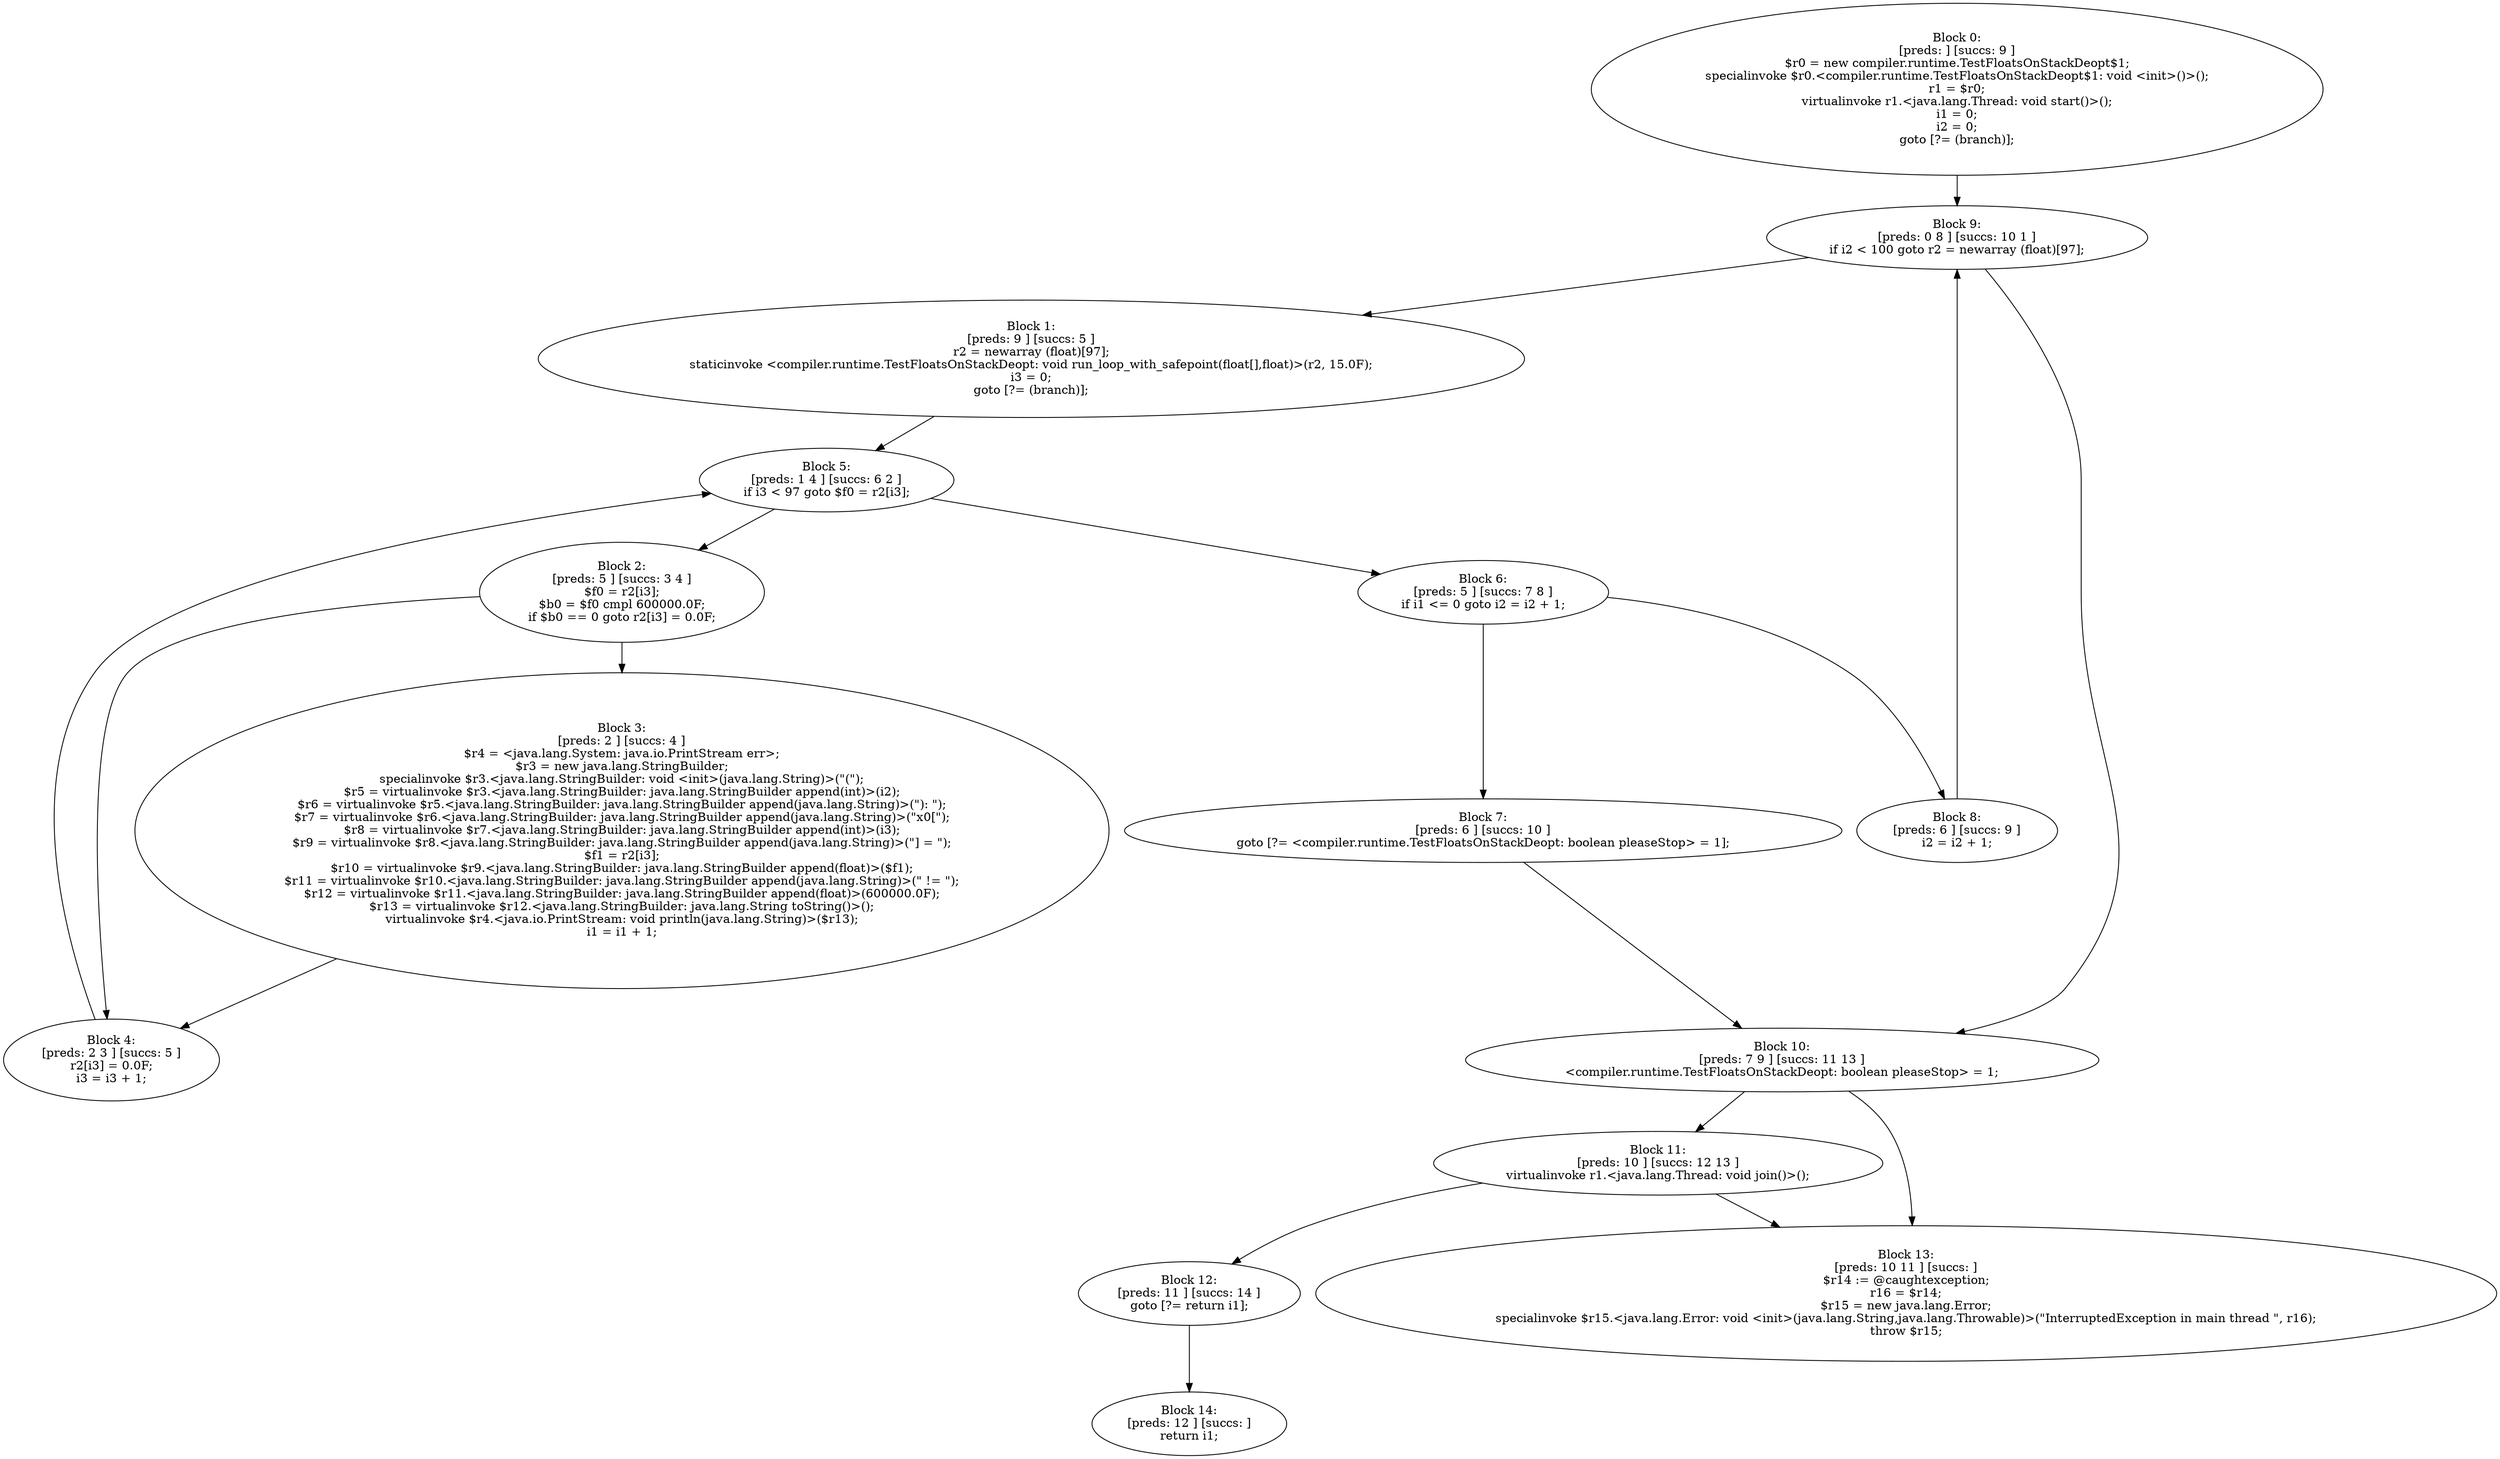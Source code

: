 digraph "unitGraph" {
    "Block 0:
[preds: ] [succs: 9 ]
$r0 = new compiler.runtime.TestFloatsOnStackDeopt$1;
specialinvoke $r0.<compiler.runtime.TestFloatsOnStackDeopt$1: void <init>()>();
r1 = $r0;
virtualinvoke r1.<java.lang.Thread: void start()>();
i1 = 0;
i2 = 0;
goto [?= (branch)];
"
    "Block 1:
[preds: 9 ] [succs: 5 ]
r2 = newarray (float)[97];
staticinvoke <compiler.runtime.TestFloatsOnStackDeopt: void run_loop_with_safepoint(float[],float)>(r2, 15.0F);
i3 = 0;
goto [?= (branch)];
"
    "Block 2:
[preds: 5 ] [succs: 3 4 ]
$f0 = r2[i3];
$b0 = $f0 cmpl 600000.0F;
if $b0 == 0 goto r2[i3] = 0.0F;
"
    "Block 3:
[preds: 2 ] [succs: 4 ]
$r4 = <java.lang.System: java.io.PrintStream err>;
$r3 = new java.lang.StringBuilder;
specialinvoke $r3.<java.lang.StringBuilder: void <init>(java.lang.String)>(\"(\");
$r5 = virtualinvoke $r3.<java.lang.StringBuilder: java.lang.StringBuilder append(int)>(i2);
$r6 = virtualinvoke $r5.<java.lang.StringBuilder: java.lang.StringBuilder append(java.lang.String)>(\"): \");
$r7 = virtualinvoke $r6.<java.lang.StringBuilder: java.lang.StringBuilder append(java.lang.String)>(\"x0[\");
$r8 = virtualinvoke $r7.<java.lang.StringBuilder: java.lang.StringBuilder append(int)>(i3);
$r9 = virtualinvoke $r8.<java.lang.StringBuilder: java.lang.StringBuilder append(java.lang.String)>(\"] = \");
$f1 = r2[i3];
$r10 = virtualinvoke $r9.<java.lang.StringBuilder: java.lang.StringBuilder append(float)>($f1);
$r11 = virtualinvoke $r10.<java.lang.StringBuilder: java.lang.StringBuilder append(java.lang.String)>(\" != \");
$r12 = virtualinvoke $r11.<java.lang.StringBuilder: java.lang.StringBuilder append(float)>(600000.0F);
$r13 = virtualinvoke $r12.<java.lang.StringBuilder: java.lang.String toString()>();
virtualinvoke $r4.<java.io.PrintStream: void println(java.lang.String)>($r13);
i1 = i1 + 1;
"
    "Block 4:
[preds: 2 3 ] [succs: 5 ]
r2[i3] = 0.0F;
i3 = i3 + 1;
"
    "Block 5:
[preds: 1 4 ] [succs: 6 2 ]
if i3 < 97 goto $f0 = r2[i3];
"
    "Block 6:
[preds: 5 ] [succs: 7 8 ]
if i1 <= 0 goto i2 = i2 + 1;
"
    "Block 7:
[preds: 6 ] [succs: 10 ]
goto [?= <compiler.runtime.TestFloatsOnStackDeopt: boolean pleaseStop> = 1];
"
    "Block 8:
[preds: 6 ] [succs: 9 ]
i2 = i2 + 1;
"
    "Block 9:
[preds: 0 8 ] [succs: 10 1 ]
if i2 < 100 goto r2 = newarray (float)[97];
"
    "Block 10:
[preds: 7 9 ] [succs: 11 13 ]
<compiler.runtime.TestFloatsOnStackDeopt: boolean pleaseStop> = 1;
"
    "Block 11:
[preds: 10 ] [succs: 12 13 ]
virtualinvoke r1.<java.lang.Thread: void join()>();
"
    "Block 12:
[preds: 11 ] [succs: 14 ]
goto [?= return i1];
"
    "Block 13:
[preds: 10 11 ] [succs: ]
$r14 := @caughtexception;
r16 = $r14;
$r15 = new java.lang.Error;
specialinvoke $r15.<java.lang.Error: void <init>(java.lang.String,java.lang.Throwable)>(\"InterruptedException in main thread \", r16);
throw $r15;
"
    "Block 14:
[preds: 12 ] [succs: ]
return i1;
"
    "Block 0:
[preds: ] [succs: 9 ]
$r0 = new compiler.runtime.TestFloatsOnStackDeopt$1;
specialinvoke $r0.<compiler.runtime.TestFloatsOnStackDeopt$1: void <init>()>();
r1 = $r0;
virtualinvoke r1.<java.lang.Thread: void start()>();
i1 = 0;
i2 = 0;
goto [?= (branch)];
"->"Block 9:
[preds: 0 8 ] [succs: 10 1 ]
if i2 < 100 goto r2 = newarray (float)[97];
";
    "Block 1:
[preds: 9 ] [succs: 5 ]
r2 = newarray (float)[97];
staticinvoke <compiler.runtime.TestFloatsOnStackDeopt: void run_loop_with_safepoint(float[],float)>(r2, 15.0F);
i3 = 0;
goto [?= (branch)];
"->"Block 5:
[preds: 1 4 ] [succs: 6 2 ]
if i3 < 97 goto $f0 = r2[i3];
";
    "Block 2:
[preds: 5 ] [succs: 3 4 ]
$f0 = r2[i3];
$b0 = $f0 cmpl 600000.0F;
if $b0 == 0 goto r2[i3] = 0.0F;
"->"Block 3:
[preds: 2 ] [succs: 4 ]
$r4 = <java.lang.System: java.io.PrintStream err>;
$r3 = new java.lang.StringBuilder;
specialinvoke $r3.<java.lang.StringBuilder: void <init>(java.lang.String)>(\"(\");
$r5 = virtualinvoke $r3.<java.lang.StringBuilder: java.lang.StringBuilder append(int)>(i2);
$r6 = virtualinvoke $r5.<java.lang.StringBuilder: java.lang.StringBuilder append(java.lang.String)>(\"): \");
$r7 = virtualinvoke $r6.<java.lang.StringBuilder: java.lang.StringBuilder append(java.lang.String)>(\"x0[\");
$r8 = virtualinvoke $r7.<java.lang.StringBuilder: java.lang.StringBuilder append(int)>(i3);
$r9 = virtualinvoke $r8.<java.lang.StringBuilder: java.lang.StringBuilder append(java.lang.String)>(\"] = \");
$f1 = r2[i3];
$r10 = virtualinvoke $r9.<java.lang.StringBuilder: java.lang.StringBuilder append(float)>($f1);
$r11 = virtualinvoke $r10.<java.lang.StringBuilder: java.lang.StringBuilder append(java.lang.String)>(\" != \");
$r12 = virtualinvoke $r11.<java.lang.StringBuilder: java.lang.StringBuilder append(float)>(600000.0F);
$r13 = virtualinvoke $r12.<java.lang.StringBuilder: java.lang.String toString()>();
virtualinvoke $r4.<java.io.PrintStream: void println(java.lang.String)>($r13);
i1 = i1 + 1;
";
    "Block 2:
[preds: 5 ] [succs: 3 4 ]
$f0 = r2[i3];
$b0 = $f0 cmpl 600000.0F;
if $b0 == 0 goto r2[i3] = 0.0F;
"->"Block 4:
[preds: 2 3 ] [succs: 5 ]
r2[i3] = 0.0F;
i3 = i3 + 1;
";
    "Block 3:
[preds: 2 ] [succs: 4 ]
$r4 = <java.lang.System: java.io.PrintStream err>;
$r3 = new java.lang.StringBuilder;
specialinvoke $r3.<java.lang.StringBuilder: void <init>(java.lang.String)>(\"(\");
$r5 = virtualinvoke $r3.<java.lang.StringBuilder: java.lang.StringBuilder append(int)>(i2);
$r6 = virtualinvoke $r5.<java.lang.StringBuilder: java.lang.StringBuilder append(java.lang.String)>(\"): \");
$r7 = virtualinvoke $r6.<java.lang.StringBuilder: java.lang.StringBuilder append(java.lang.String)>(\"x0[\");
$r8 = virtualinvoke $r7.<java.lang.StringBuilder: java.lang.StringBuilder append(int)>(i3);
$r9 = virtualinvoke $r8.<java.lang.StringBuilder: java.lang.StringBuilder append(java.lang.String)>(\"] = \");
$f1 = r2[i3];
$r10 = virtualinvoke $r9.<java.lang.StringBuilder: java.lang.StringBuilder append(float)>($f1);
$r11 = virtualinvoke $r10.<java.lang.StringBuilder: java.lang.StringBuilder append(java.lang.String)>(\" != \");
$r12 = virtualinvoke $r11.<java.lang.StringBuilder: java.lang.StringBuilder append(float)>(600000.0F);
$r13 = virtualinvoke $r12.<java.lang.StringBuilder: java.lang.String toString()>();
virtualinvoke $r4.<java.io.PrintStream: void println(java.lang.String)>($r13);
i1 = i1 + 1;
"->"Block 4:
[preds: 2 3 ] [succs: 5 ]
r2[i3] = 0.0F;
i3 = i3 + 1;
";
    "Block 4:
[preds: 2 3 ] [succs: 5 ]
r2[i3] = 0.0F;
i3 = i3 + 1;
"->"Block 5:
[preds: 1 4 ] [succs: 6 2 ]
if i3 < 97 goto $f0 = r2[i3];
";
    "Block 5:
[preds: 1 4 ] [succs: 6 2 ]
if i3 < 97 goto $f0 = r2[i3];
"->"Block 6:
[preds: 5 ] [succs: 7 8 ]
if i1 <= 0 goto i2 = i2 + 1;
";
    "Block 5:
[preds: 1 4 ] [succs: 6 2 ]
if i3 < 97 goto $f0 = r2[i3];
"->"Block 2:
[preds: 5 ] [succs: 3 4 ]
$f0 = r2[i3];
$b0 = $f0 cmpl 600000.0F;
if $b0 == 0 goto r2[i3] = 0.0F;
";
    "Block 6:
[preds: 5 ] [succs: 7 8 ]
if i1 <= 0 goto i2 = i2 + 1;
"->"Block 7:
[preds: 6 ] [succs: 10 ]
goto [?= <compiler.runtime.TestFloatsOnStackDeopt: boolean pleaseStop> = 1];
";
    "Block 6:
[preds: 5 ] [succs: 7 8 ]
if i1 <= 0 goto i2 = i2 + 1;
"->"Block 8:
[preds: 6 ] [succs: 9 ]
i2 = i2 + 1;
";
    "Block 7:
[preds: 6 ] [succs: 10 ]
goto [?= <compiler.runtime.TestFloatsOnStackDeopt: boolean pleaseStop> = 1];
"->"Block 10:
[preds: 7 9 ] [succs: 11 13 ]
<compiler.runtime.TestFloatsOnStackDeopt: boolean pleaseStop> = 1;
";
    "Block 8:
[preds: 6 ] [succs: 9 ]
i2 = i2 + 1;
"->"Block 9:
[preds: 0 8 ] [succs: 10 1 ]
if i2 < 100 goto r2 = newarray (float)[97];
";
    "Block 9:
[preds: 0 8 ] [succs: 10 1 ]
if i2 < 100 goto r2 = newarray (float)[97];
"->"Block 10:
[preds: 7 9 ] [succs: 11 13 ]
<compiler.runtime.TestFloatsOnStackDeopt: boolean pleaseStop> = 1;
";
    "Block 9:
[preds: 0 8 ] [succs: 10 1 ]
if i2 < 100 goto r2 = newarray (float)[97];
"->"Block 1:
[preds: 9 ] [succs: 5 ]
r2 = newarray (float)[97];
staticinvoke <compiler.runtime.TestFloatsOnStackDeopt: void run_loop_with_safepoint(float[],float)>(r2, 15.0F);
i3 = 0;
goto [?= (branch)];
";
    "Block 10:
[preds: 7 9 ] [succs: 11 13 ]
<compiler.runtime.TestFloatsOnStackDeopt: boolean pleaseStop> = 1;
"->"Block 11:
[preds: 10 ] [succs: 12 13 ]
virtualinvoke r1.<java.lang.Thread: void join()>();
";
    "Block 10:
[preds: 7 9 ] [succs: 11 13 ]
<compiler.runtime.TestFloatsOnStackDeopt: boolean pleaseStop> = 1;
"->"Block 13:
[preds: 10 11 ] [succs: ]
$r14 := @caughtexception;
r16 = $r14;
$r15 = new java.lang.Error;
specialinvoke $r15.<java.lang.Error: void <init>(java.lang.String,java.lang.Throwable)>(\"InterruptedException in main thread \", r16);
throw $r15;
";
    "Block 11:
[preds: 10 ] [succs: 12 13 ]
virtualinvoke r1.<java.lang.Thread: void join()>();
"->"Block 12:
[preds: 11 ] [succs: 14 ]
goto [?= return i1];
";
    "Block 11:
[preds: 10 ] [succs: 12 13 ]
virtualinvoke r1.<java.lang.Thread: void join()>();
"->"Block 13:
[preds: 10 11 ] [succs: ]
$r14 := @caughtexception;
r16 = $r14;
$r15 = new java.lang.Error;
specialinvoke $r15.<java.lang.Error: void <init>(java.lang.String,java.lang.Throwable)>(\"InterruptedException in main thread \", r16);
throw $r15;
";
    "Block 12:
[preds: 11 ] [succs: 14 ]
goto [?= return i1];
"->"Block 14:
[preds: 12 ] [succs: ]
return i1;
";
}
